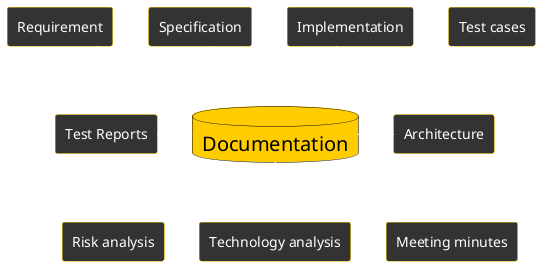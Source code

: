 @startuml
    skinparam backgroundColor transparent
    skinparam arrowColor #ffffff

    skinparam rectangleBackgroundColor #333
    skinparam rectangleBorderColor #ffcc00
    skinparam rectangleAttributeFontColor #fff
    skinparam rectangleFontColor #fff

    skinparam databaseBackgroundColor #ffcc00
    skinparam databaseBorderColor #000
    skinparam databaseAttributeFontColor #fff
    skinparam databaseFontColor #000
    skinparam databaseFontSize 20
    skinparam shadowing false

    database "Documentation" as d

    rectangle "Requirement" as r
    rectangle "Specification" as s
    rectangle "Implementation" as i
    rectangle "Test cases" as t
    rectangle "Test Reports" as tr
    rectangle "Architecture" as a
    rectangle "Risk analysis" as ra
    rectangle "Technology analysis" as ta
    rectangle "Meeting minutes" as mm


    r --> d
    s --> d
    i --> d
    t --> d

    tr -right-> d
    a -left-> d
    ra -up-> d
    ta -up-> d
    mm -up-> d

@enduml